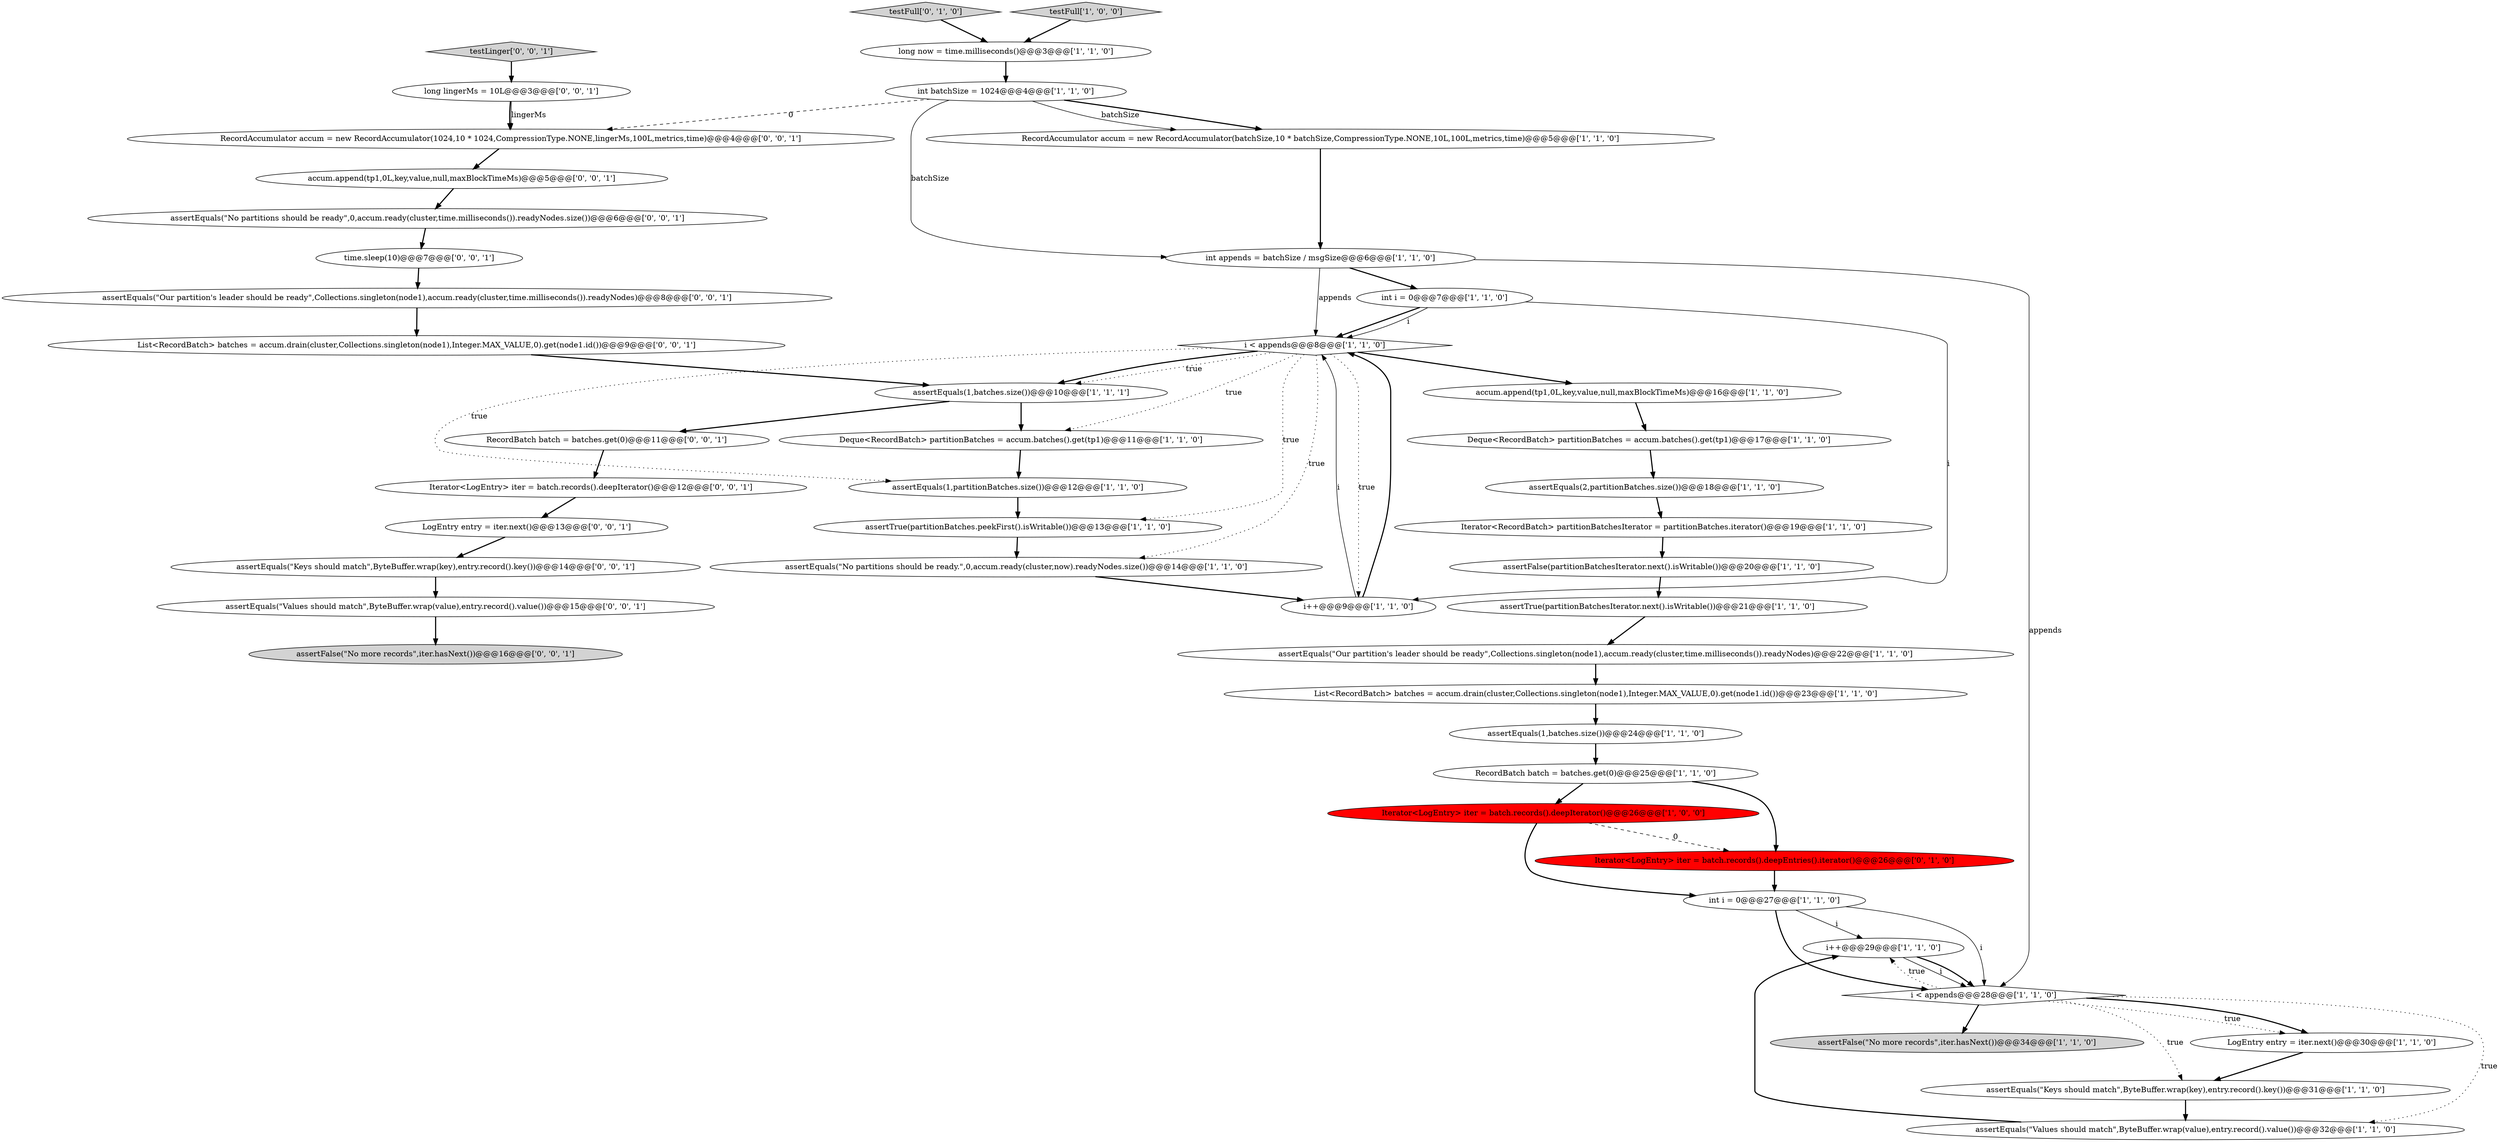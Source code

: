 digraph {
17 [style = filled, label = "int i = 0@@@27@@@['1', '1', '0']", fillcolor = white, shape = ellipse image = "AAA0AAABBB1BBB"];
0 [style = filled, label = "long now = time.milliseconds()@@@3@@@['1', '1', '0']", fillcolor = white, shape = ellipse image = "AAA0AAABBB1BBB"];
40 [style = filled, label = "accum.append(tp1,0L,key,value,null,maxBlockTimeMs)@@@5@@@['0', '0', '1']", fillcolor = white, shape = ellipse image = "AAA0AAABBB3BBB"];
7 [style = filled, label = "int appends = batchSize / msgSize@@@6@@@['1', '1', '0']", fillcolor = white, shape = ellipse image = "AAA0AAABBB1BBB"];
34 [style = filled, label = "assertFalse(\"No more records\",iter.hasNext())@@@16@@@['0', '0', '1']", fillcolor = lightgray, shape = ellipse image = "AAA0AAABBB3BBB"];
43 [style = filled, label = "time.sleep(10)@@@7@@@['0', '0', '1']", fillcolor = white, shape = ellipse image = "AAA0AAABBB3BBB"];
26 [style = filled, label = "RecordAccumulator accum = new RecordAccumulator(batchSize,10 * batchSize,CompressionType.NONE,10L,100L,metrics,time)@@@5@@@['1', '1', '0']", fillcolor = white, shape = ellipse image = "AAA0AAABBB1BBB"];
24 [style = filled, label = "assertFalse(partitionBatchesIterator.next().isWritable())@@@20@@@['1', '1', '0']", fillcolor = white, shape = ellipse image = "AAA0AAABBB1BBB"];
1 [style = filled, label = "i < appends@@@8@@@['1', '1', '0']", fillcolor = white, shape = diamond image = "AAA0AAABBB1BBB"];
36 [style = filled, label = "List<RecordBatch> batches = accum.drain(cluster,Collections.singleton(node1),Integer.MAX_VALUE,0).get(node1.id())@@@9@@@['0', '0', '1']", fillcolor = white, shape = ellipse image = "AAA0AAABBB3BBB"];
38 [style = filled, label = "testLinger['0', '0', '1']", fillcolor = lightgray, shape = diamond image = "AAA0AAABBB3BBB"];
37 [style = filled, label = "LogEntry entry = iter.next()@@@13@@@['0', '0', '1']", fillcolor = white, shape = ellipse image = "AAA0AAABBB3BBB"];
2 [style = filled, label = "RecordBatch batch = batches.get(0)@@@25@@@['1', '1', '0']", fillcolor = white, shape = ellipse image = "AAA0AAABBB1BBB"];
19 [style = filled, label = "assertEquals(1,batches.size())@@@24@@@['1', '1', '0']", fillcolor = white, shape = ellipse image = "AAA0AAABBB1BBB"];
13 [style = filled, label = "assertEquals(\"Values should match\",ByteBuffer.wrap(value),entry.record().value())@@@32@@@['1', '1', '0']", fillcolor = white, shape = ellipse image = "AAA0AAABBB1BBB"];
28 [style = filled, label = "assertFalse(\"No more records\",iter.hasNext())@@@34@@@['1', '1', '0']", fillcolor = lightgray, shape = ellipse image = "AAA0AAABBB1BBB"];
12 [style = filled, label = "accum.append(tp1,0L,key,value,null,maxBlockTimeMs)@@@16@@@['1', '1', '0']", fillcolor = white, shape = ellipse image = "AAA0AAABBB1BBB"];
32 [style = filled, label = "testFull['0', '1', '0']", fillcolor = lightgray, shape = diamond image = "AAA0AAABBB2BBB"];
39 [style = filled, label = "Iterator<LogEntry> iter = batch.records().deepIterator()@@@12@@@['0', '0', '1']", fillcolor = white, shape = ellipse image = "AAA0AAABBB3BBB"];
4 [style = filled, label = "assertEquals(2,partitionBatches.size())@@@18@@@['1', '1', '0']", fillcolor = white, shape = ellipse image = "AAA0AAABBB1BBB"];
16 [style = filled, label = "Deque<RecordBatch> partitionBatches = accum.batches().get(tp1)@@@17@@@['1', '1', '0']", fillcolor = white, shape = ellipse image = "AAA0AAABBB1BBB"];
27 [style = filled, label = "assertEquals(\"Our partition's leader should be ready\",Collections.singleton(node1),accum.ready(cluster,time.milliseconds()).readyNodes)@@@22@@@['1', '1', '0']", fillcolor = white, shape = ellipse image = "AAA0AAABBB1BBB"];
18 [style = filled, label = "assertTrue(partitionBatches.peekFirst().isWritable())@@@13@@@['1', '1', '0']", fillcolor = white, shape = ellipse image = "AAA0AAABBB1BBB"];
8 [style = filled, label = "Deque<RecordBatch> partitionBatches = accum.batches().get(tp1)@@@11@@@['1', '1', '0']", fillcolor = white, shape = ellipse image = "AAA0AAABBB1BBB"];
21 [style = filled, label = "i++@@@9@@@['1', '1', '0']", fillcolor = white, shape = ellipse image = "AAA0AAABBB1BBB"];
20 [style = filled, label = "int i = 0@@@7@@@['1', '1', '0']", fillcolor = white, shape = ellipse image = "AAA0AAABBB1BBB"];
6 [style = filled, label = "assertEquals(\"Keys should match\",ByteBuffer.wrap(key),entry.record().key())@@@31@@@['1', '1', '0']", fillcolor = white, shape = ellipse image = "AAA0AAABBB1BBB"];
29 [style = filled, label = "int batchSize = 1024@@@4@@@['1', '1', '0']", fillcolor = white, shape = ellipse image = "AAA0AAABBB1BBB"];
9 [style = filled, label = "assertEquals(\"No partitions should be ready.\",0,accum.ready(cluster,now).readyNodes.size())@@@14@@@['1', '1', '0']", fillcolor = white, shape = ellipse image = "AAA0AAABBB1BBB"];
11 [style = filled, label = "i++@@@29@@@['1', '1', '0']", fillcolor = white, shape = ellipse image = "AAA0AAABBB1BBB"];
25 [style = filled, label = "assertEquals(1,batches.size())@@@10@@@['1', '1', '1']", fillcolor = white, shape = ellipse image = "AAA0AAABBB1BBB"];
22 [style = filled, label = "List<RecordBatch> batches = accum.drain(cluster,Collections.singleton(node1),Integer.MAX_VALUE,0).get(node1.id())@@@23@@@['1', '1', '0']", fillcolor = white, shape = ellipse image = "AAA0AAABBB1BBB"];
14 [style = filled, label = "testFull['1', '0', '0']", fillcolor = lightgray, shape = diamond image = "AAA0AAABBB1BBB"];
23 [style = filled, label = "Iterator<RecordBatch> partitionBatchesIterator = partitionBatches.iterator()@@@19@@@['1', '1', '0']", fillcolor = white, shape = ellipse image = "AAA0AAABBB1BBB"];
45 [style = filled, label = "assertEquals(\"Keys should match\",ByteBuffer.wrap(key),entry.record().key())@@@14@@@['0', '0', '1']", fillcolor = white, shape = ellipse image = "AAA0AAABBB3BBB"];
42 [style = filled, label = "long lingerMs = 10L@@@3@@@['0', '0', '1']", fillcolor = white, shape = ellipse image = "AAA0AAABBB3BBB"];
15 [style = filled, label = "i < appends@@@28@@@['1', '1', '0']", fillcolor = white, shape = diamond image = "AAA0AAABBB1BBB"];
46 [style = filled, label = "RecordAccumulator accum = new RecordAccumulator(1024,10 * 1024,CompressionType.NONE,lingerMs,100L,metrics,time)@@@4@@@['0', '0', '1']", fillcolor = white, shape = ellipse image = "AAA0AAABBB3BBB"];
35 [style = filled, label = "assertEquals(\"Our partition's leader should be ready\",Collections.singleton(node1),accum.ready(cluster,time.milliseconds()).readyNodes)@@@8@@@['0', '0', '1']", fillcolor = white, shape = ellipse image = "AAA0AAABBB3BBB"];
30 [style = filled, label = "assertTrue(partitionBatchesIterator.next().isWritable())@@@21@@@['1', '1', '0']", fillcolor = white, shape = ellipse image = "AAA0AAABBB1BBB"];
33 [style = filled, label = "assertEquals(\"Values should match\",ByteBuffer.wrap(value),entry.record().value())@@@15@@@['0', '0', '1']", fillcolor = white, shape = ellipse image = "AAA0AAABBB3BBB"];
10 [style = filled, label = "Iterator<LogEntry> iter = batch.records().deepIterator()@@@26@@@['1', '0', '0']", fillcolor = red, shape = ellipse image = "AAA1AAABBB1BBB"];
31 [style = filled, label = "Iterator<LogEntry> iter = batch.records().deepEntries().iterator()@@@26@@@['0', '1', '0']", fillcolor = red, shape = ellipse image = "AAA1AAABBB2BBB"];
41 [style = filled, label = "RecordBatch batch = batches.get(0)@@@11@@@['0', '0', '1']", fillcolor = white, shape = ellipse image = "AAA0AAABBB3BBB"];
44 [style = filled, label = "assertEquals(\"No partitions should be ready\",0,accum.ready(cluster,time.milliseconds()).readyNodes.size())@@@6@@@['0', '0', '1']", fillcolor = white, shape = ellipse image = "AAA0AAABBB3BBB"];
3 [style = filled, label = "assertEquals(1,partitionBatches.size())@@@12@@@['1', '1', '0']", fillcolor = white, shape = ellipse image = "AAA0AAABBB1BBB"];
5 [style = filled, label = "LogEntry entry = iter.next()@@@30@@@['1', '1', '0']", fillcolor = white, shape = ellipse image = "AAA0AAABBB1BBB"];
39->37 [style = bold, label=""];
15->5 [style = dotted, label="true"];
1->25 [style = dotted, label="true"];
26->7 [style = bold, label=""];
42->46 [style = bold, label=""];
22->19 [style = bold, label=""];
20->21 [style = solid, label="i"];
25->41 [style = bold, label=""];
32->0 [style = bold, label=""];
17->11 [style = solid, label="i"];
30->27 [style = bold, label=""];
8->3 [style = bold, label=""];
45->33 [style = bold, label=""];
10->31 [style = dashed, label="0"];
1->21 [style = dotted, label="true"];
29->46 [style = dashed, label="0"];
0->29 [style = bold, label=""];
10->17 [style = bold, label=""];
7->1 [style = solid, label="appends"];
12->16 [style = bold, label=""];
19->2 [style = bold, label=""];
7->20 [style = bold, label=""];
20->1 [style = bold, label=""];
2->10 [style = bold, label=""];
38->42 [style = bold, label=""];
27->22 [style = bold, label=""];
13->11 [style = bold, label=""];
11->15 [style = solid, label="i"];
15->5 [style = bold, label=""];
11->15 [style = bold, label=""];
44->43 [style = bold, label=""];
24->30 [style = bold, label=""];
29->26 [style = bold, label=""];
3->18 [style = bold, label=""];
1->3 [style = dotted, label="true"];
1->18 [style = dotted, label="true"];
15->13 [style = dotted, label="true"];
23->24 [style = bold, label=""];
36->25 [style = bold, label=""];
17->15 [style = solid, label="i"];
5->6 [style = bold, label=""];
14->0 [style = bold, label=""];
15->28 [style = bold, label=""];
43->35 [style = bold, label=""];
7->15 [style = solid, label="appends"];
42->46 [style = solid, label="lingerMs"];
6->13 [style = bold, label=""];
1->9 [style = dotted, label="true"];
21->1 [style = bold, label=""];
15->6 [style = dotted, label="true"];
20->1 [style = solid, label="i"];
18->9 [style = bold, label=""];
9->21 [style = bold, label=""];
1->12 [style = bold, label=""];
17->15 [style = bold, label=""];
1->8 [style = dotted, label="true"];
15->11 [style = dotted, label="true"];
29->7 [style = solid, label="batchSize"];
25->8 [style = bold, label=""];
37->45 [style = bold, label=""];
29->26 [style = solid, label="batchSize"];
31->17 [style = bold, label=""];
16->4 [style = bold, label=""];
46->40 [style = bold, label=""];
35->36 [style = bold, label=""];
41->39 [style = bold, label=""];
21->1 [style = solid, label="i"];
33->34 [style = bold, label=""];
1->25 [style = bold, label=""];
4->23 [style = bold, label=""];
40->44 [style = bold, label=""];
2->31 [style = bold, label=""];
}
